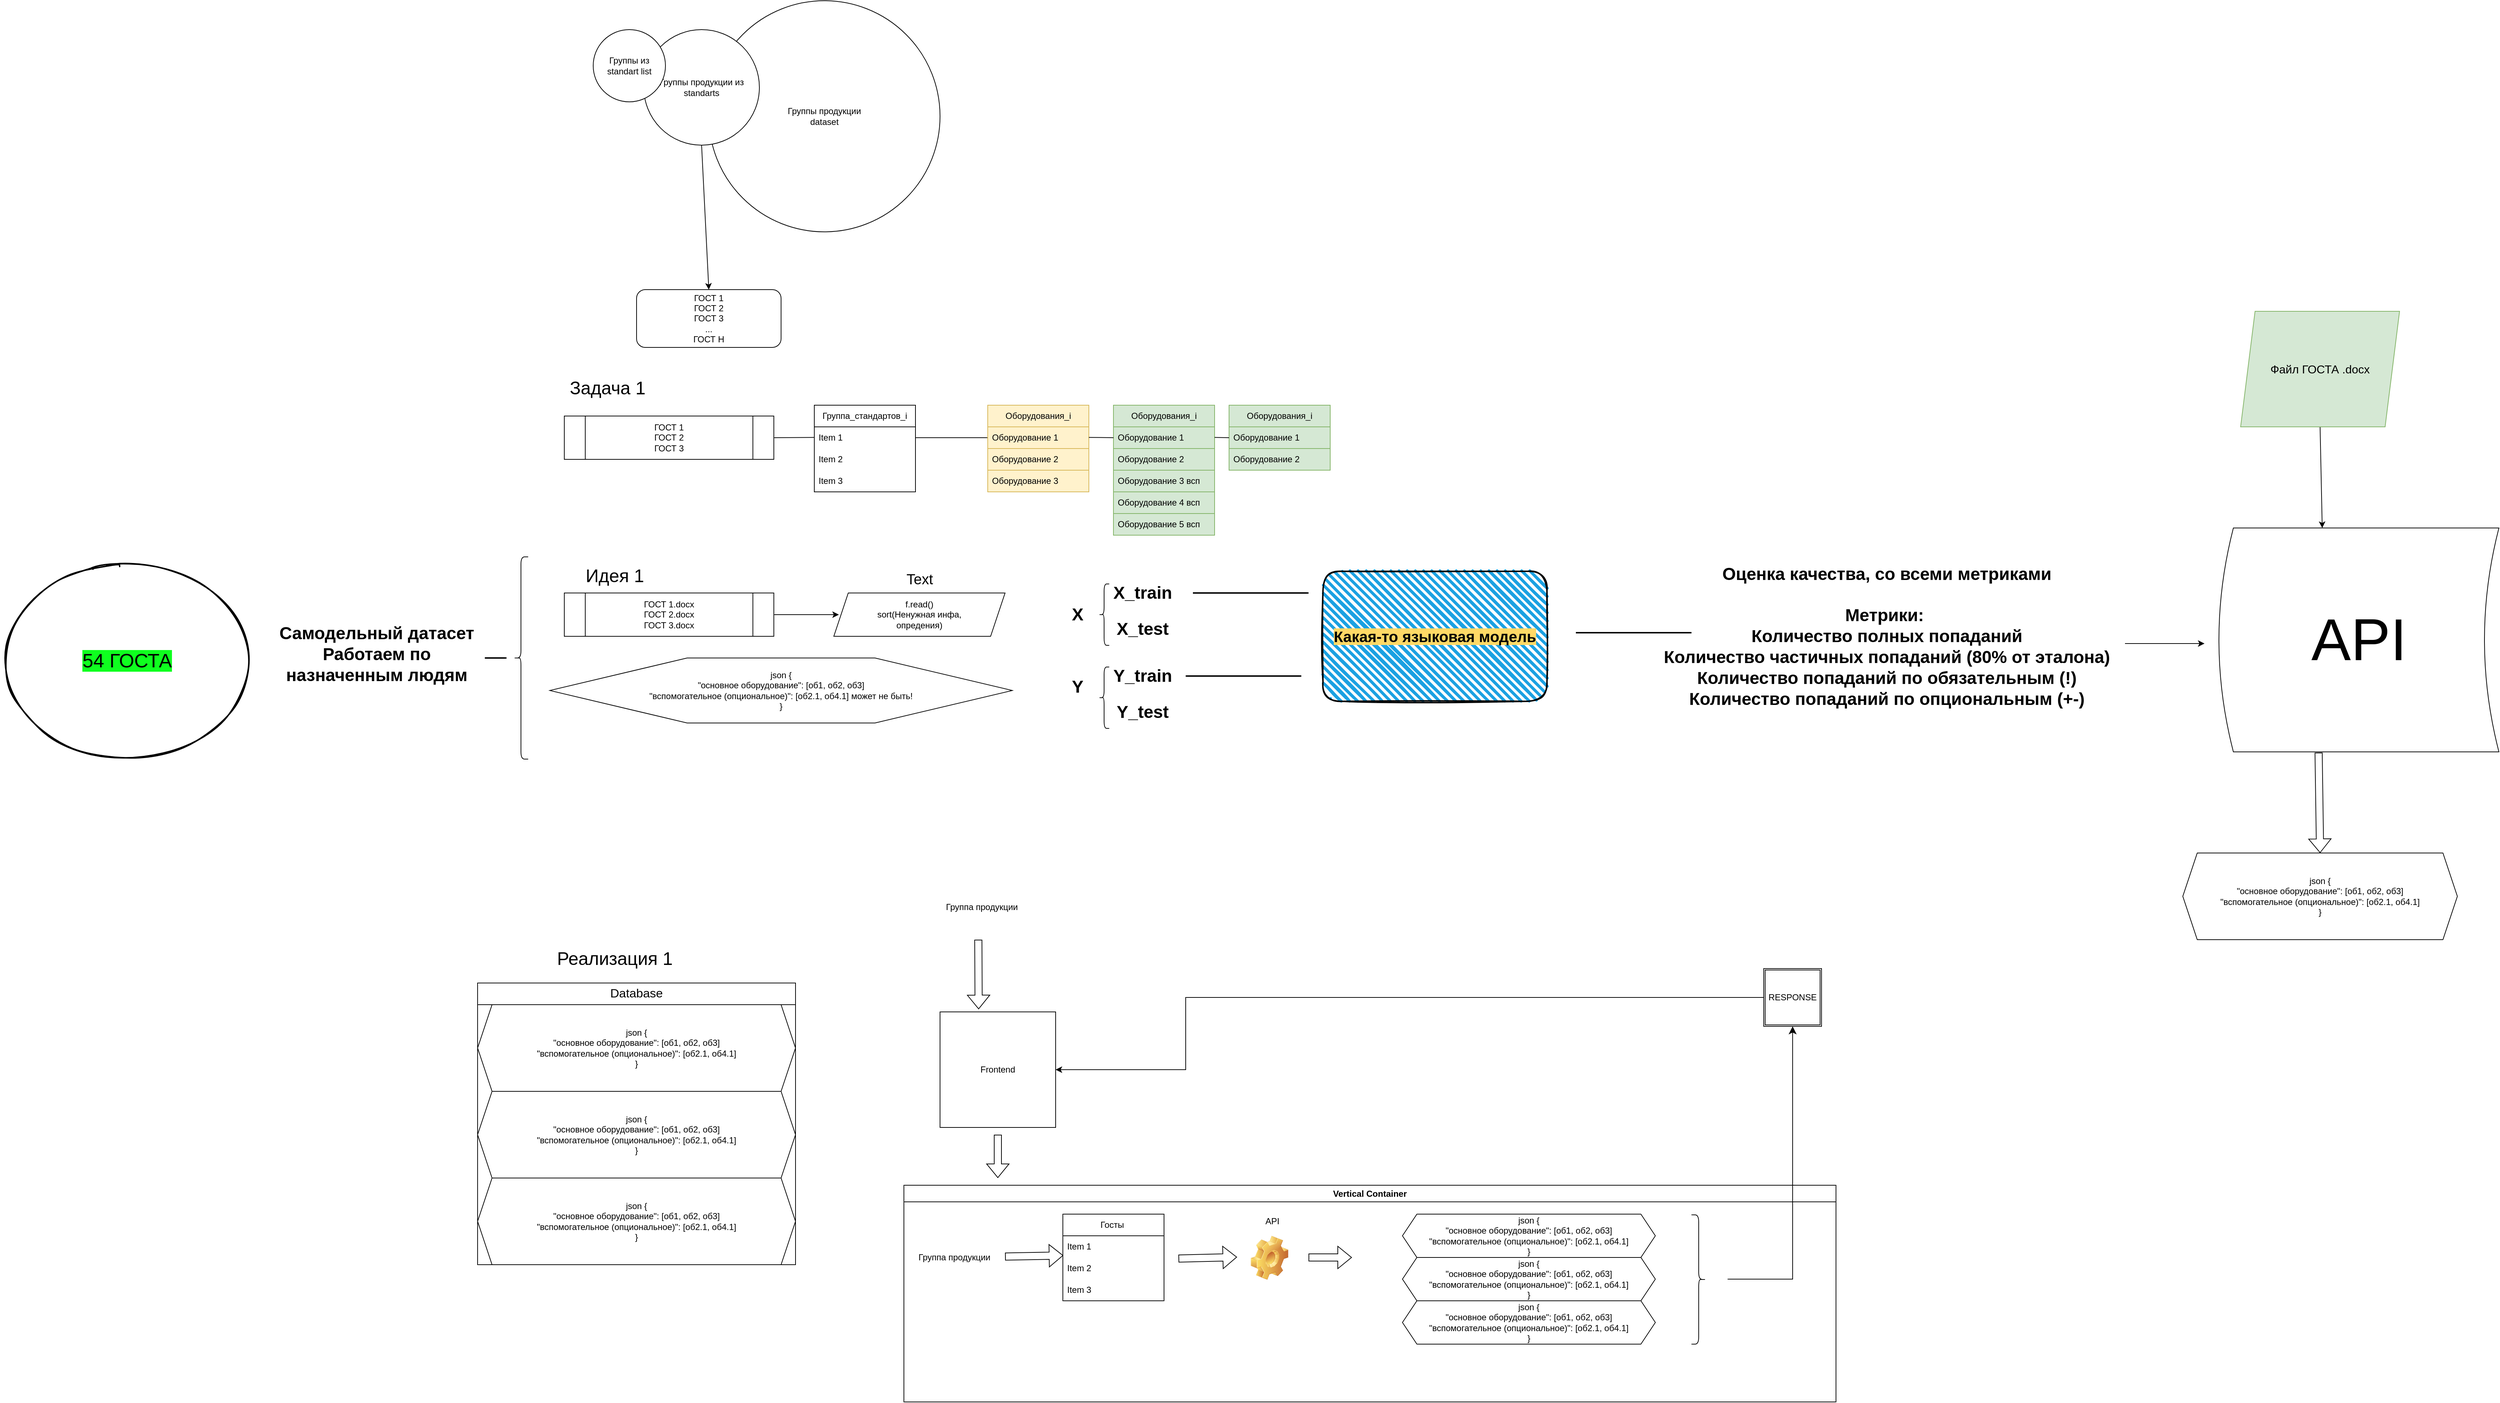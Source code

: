 <mxfile version="22.0.8" type="device">
  <diagram name="Страница — 1" id="oDHxrBHhs_IFjUu4i5DI">
    <mxGraphModel dx="2982" dy="1292" grid="1" gridSize="10" guides="1" tooltips="1" connect="1" arrows="1" fold="1" page="1" pageScale="1" pageWidth="827" pageHeight="1169" math="0" shadow="0">
      <root>
        <mxCell id="0" />
        <mxCell id="1" parent="0" />
        <mxCell id="jiB-2M3dtNrxs1v14rMr-1" value="Группы продукции&lt;br&gt;dataset" style="ellipse;whiteSpace=wrap;html=1;aspect=fixed;" vertex="1" parent="1">
          <mxGeometry x="240" y="120" width="320" height="320" as="geometry" />
        </mxCell>
        <mxCell id="jiB-2M3dtNrxs1v14rMr-2" value="Группы продукции из standarts" style="ellipse;whiteSpace=wrap;html=1;" vertex="1" parent="1">
          <mxGeometry x="150" y="160" width="160" height="160" as="geometry" />
        </mxCell>
        <mxCell id="jiB-2M3dtNrxs1v14rMr-3" value="Группы из&lt;br&gt;standart list" style="ellipse;whiteSpace=wrap;html=1;" vertex="1" parent="1">
          <mxGeometry x="80" y="160" width="100" height="100" as="geometry" />
        </mxCell>
        <mxCell id="jiB-2M3dtNrxs1v14rMr-4" value="" style="endArrow=classic;html=1;rounded=0;exitX=0.5;exitY=1;exitDx=0;exitDy=0;" edge="1" parent="1" source="jiB-2M3dtNrxs1v14rMr-2">
          <mxGeometry width="50" height="50" relative="1" as="geometry">
            <mxPoint x="230" y="370" as="sourcePoint" />
            <mxPoint x="240" y="520" as="targetPoint" />
          </mxGeometry>
        </mxCell>
        <mxCell id="jiB-2M3dtNrxs1v14rMr-5" value="ГОСТ 1&lt;br&gt;ГОСТ 2&lt;br&gt;ГОСТ 3&lt;br&gt;...&lt;br&gt;ГОСТ Н" style="rounded=1;whiteSpace=wrap;html=1;" vertex="1" parent="1">
          <mxGeometry x="140" y="520" width="200" height="80" as="geometry" />
        </mxCell>
        <mxCell id="jiB-2M3dtNrxs1v14rMr-6" value="&lt;font style=&quot;font-size: 25px;&quot;&gt;Задача 1&lt;/font&gt;" style="text;html=1;strokeColor=none;fillColor=none;align=center;verticalAlign=middle;whiteSpace=wrap;rounded=0;" vertex="1" parent="1">
          <mxGeometry x="40" y="640" width="120" height="30" as="geometry" />
        </mxCell>
        <mxCell id="jiB-2M3dtNrxs1v14rMr-9" value="" style="endArrow=none;html=1;rounded=0;exitX=1;exitY=0.5;exitDx=0;exitDy=0;entryX=0;entryY=0.5;entryDx=0;entryDy=0;" edge="1" parent="1" source="jiB-2M3dtNrxs1v14rMr-11" target="jiB-2M3dtNrxs1v14rMr-15">
          <mxGeometry width="50" height="50" relative="1" as="geometry">
            <mxPoint x="556" y="770" as="sourcePoint" />
            <mxPoint x="616" y="725" as="targetPoint" />
          </mxGeometry>
        </mxCell>
        <mxCell id="jiB-2M3dtNrxs1v14rMr-10" value="Группа_стандартов_i" style="swimlane;fontStyle=0;childLayout=stackLayout;horizontal=1;startSize=30;horizontalStack=0;resizeParent=1;resizeParentMax=0;resizeLast=0;collapsible=1;marginBottom=0;whiteSpace=wrap;html=1;" vertex="1" parent="1">
          <mxGeometry x="386" y="680" width="140" height="120" as="geometry">
            <mxRectangle x="80" y="720" width="60" height="30" as="alternateBounds" />
          </mxGeometry>
        </mxCell>
        <mxCell id="jiB-2M3dtNrxs1v14rMr-11" value="Item 1" style="text;strokeColor=none;fillColor=none;align=left;verticalAlign=middle;spacingLeft=4;spacingRight=4;overflow=hidden;points=[[0,0.5],[1,0.5]];portConstraint=eastwest;rotatable=0;whiteSpace=wrap;html=1;" vertex="1" parent="jiB-2M3dtNrxs1v14rMr-10">
          <mxGeometry y="30" width="140" height="30" as="geometry" />
        </mxCell>
        <mxCell id="jiB-2M3dtNrxs1v14rMr-12" value="Item 2" style="text;strokeColor=none;fillColor=none;align=left;verticalAlign=middle;spacingLeft=4;spacingRight=4;overflow=hidden;points=[[0,0.5],[1,0.5]];portConstraint=eastwest;rotatable=0;whiteSpace=wrap;html=1;" vertex="1" parent="jiB-2M3dtNrxs1v14rMr-10">
          <mxGeometry y="60" width="140" height="30" as="geometry" />
        </mxCell>
        <mxCell id="jiB-2M3dtNrxs1v14rMr-13" value="Item 3" style="text;strokeColor=none;fillColor=none;align=left;verticalAlign=middle;spacingLeft=4;spacingRight=4;overflow=hidden;points=[[0,0.5],[1,0.5]];portConstraint=eastwest;rotatable=0;whiteSpace=wrap;html=1;" vertex="1" parent="jiB-2M3dtNrxs1v14rMr-10">
          <mxGeometry y="90" width="140" height="30" as="geometry" />
        </mxCell>
        <mxCell id="jiB-2M3dtNrxs1v14rMr-14" value="Оборудования_i" style="swimlane;fontStyle=0;childLayout=stackLayout;horizontal=1;startSize=30;horizontalStack=0;resizeParent=1;resizeParentMax=0;resizeLast=0;collapsible=1;marginBottom=0;whiteSpace=wrap;html=1;fillColor=#fff2cc;strokeColor=#d6b656;" vertex="1" parent="1">
          <mxGeometry x="626" y="680" width="140" height="120" as="geometry" />
        </mxCell>
        <mxCell id="jiB-2M3dtNrxs1v14rMr-15" value="Оборудование 1&lt;span style=&quot;white-space: pre;&quot;&gt;&#x9;&lt;/span&gt;" style="text;strokeColor=#d6b656;fillColor=#fff2cc;align=left;verticalAlign=middle;spacingLeft=4;spacingRight=4;overflow=hidden;points=[[0,0.5],[1,0.5]];portConstraint=eastwest;rotatable=0;whiteSpace=wrap;html=1;" vertex="1" parent="jiB-2M3dtNrxs1v14rMr-14">
          <mxGeometry y="30" width="140" height="30" as="geometry" />
        </mxCell>
        <mxCell id="jiB-2M3dtNrxs1v14rMr-16" value="Оборудование 2" style="text;strokeColor=#d6b656;fillColor=#fff2cc;align=left;verticalAlign=middle;spacingLeft=4;spacingRight=4;overflow=hidden;points=[[0,0.5],[1,0.5]];portConstraint=eastwest;rotatable=0;whiteSpace=wrap;html=1;" vertex="1" parent="jiB-2M3dtNrxs1v14rMr-14">
          <mxGeometry y="60" width="140" height="30" as="geometry" />
        </mxCell>
        <mxCell id="jiB-2M3dtNrxs1v14rMr-17" value="Оборудование 3" style="text;strokeColor=#d6b656;fillColor=#fff2cc;align=left;verticalAlign=middle;spacingLeft=4;spacingRight=4;overflow=hidden;points=[[0,0.5],[1,0.5]];portConstraint=eastwest;rotatable=0;whiteSpace=wrap;html=1;" vertex="1" parent="jiB-2M3dtNrxs1v14rMr-14">
          <mxGeometry y="90" width="140" height="30" as="geometry" />
        </mxCell>
        <mxCell id="jiB-2M3dtNrxs1v14rMr-18" value="ГОСТ 1 &lt;br&gt;ГОСТ 2 &lt;br&gt;ГОСТ 3" style="shape=process;whiteSpace=wrap;html=1;backgroundOutline=1;" vertex="1" parent="1">
          <mxGeometry x="40" y="695" width="290" height="60" as="geometry" />
        </mxCell>
        <mxCell id="jiB-2M3dtNrxs1v14rMr-19" value="" style="endArrow=none;html=1;rounded=0;entryX=0;entryY=0.5;entryDx=0;entryDy=0;" edge="1" parent="1">
          <mxGeometry width="50" height="50" relative="1" as="geometry">
            <mxPoint x="330" y="725" as="sourcePoint" />
            <mxPoint x="386" y="724.58" as="targetPoint" />
          </mxGeometry>
        </mxCell>
        <mxCell id="jiB-2M3dtNrxs1v14rMr-20" value="Оборудования_i" style="swimlane;fontStyle=0;childLayout=stackLayout;horizontal=1;startSize=30;horizontalStack=0;resizeParent=1;resizeParentMax=0;resizeLast=0;collapsible=1;marginBottom=0;whiteSpace=wrap;html=1;fillColor=#d5e8d4;strokeColor=#82b366;" vertex="1" parent="1">
          <mxGeometry x="800" y="680" width="140" height="180" as="geometry" />
        </mxCell>
        <mxCell id="jiB-2M3dtNrxs1v14rMr-21" value="Оборудование 1&lt;span style=&quot;white-space: pre;&quot;&gt;&#x9;&lt;/span&gt;" style="text;strokeColor=#82b366;fillColor=#d5e8d4;align=left;verticalAlign=middle;spacingLeft=4;spacingRight=4;overflow=hidden;points=[[0,0.5],[1,0.5]];portConstraint=eastwest;rotatable=0;whiteSpace=wrap;html=1;" vertex="1" parent="jiB-2M3dtNrxs1v14rMr-20">
          <mxGeometry y="30" width="140" height="30" as="geometry" />
        </mxCell>
        <mxCell id="jiB-2M3dtNrxs1v14rMr-22" value="Оборудование 2" style="text;strokeColor=#82b366;fillColor=#d5e8d4;align=left;verticalAlign=middle;spacingLeft=4;spacingRight=4;overflow=hidden;points=[[0,0.5],[1,0.5]];portConstraint=eastwest;rotatable=0;whiteSpace=wrap;html=1;" vertex="1" parent="jiB-2M3dtNrxs1v14rMr-20">
          <mxGeometry y="60" width="140" height="30" as="geometry" />
        </mxCell>
        <mxCell id="jiB-2M3dtNrxs1v14rMr-23" value="Оборудование 3 всп" style="text;strokeColor=#82b366;fillColor=#d5e8d4;align=left;verticalAlign=middle;spacingLeft=4;spacingRight=4;overflow=hidden;points=[[0,0.5],[1,0.5]];portConstraint=eastwest;rotatable=0;whiteSpace=wrap;html=1;" vertex="1" parent="jiB-2M3dtNrxs1v14rMr-20">
          <mxGeometry y="90" width="140" height="30" as="geometry" />
        </mxCell>
        <mxCell id="jiB-2M3dtNrxs1v14rMr-24" value="Оборудование 4 всп" style="text;strokeColor=#82b366;fillColor=#d5e8d4;align=left;verticalAlign=middle;spacingLeft=4;spacingRight=4;overflow=hidden;points=[[0,0.5],[1,0.5]];portConstraint=eastwest;rotatable=0;whiteSpace=wrap;html=1;" vertex="1" parent="jiB-2M3dtNrxs1v14rMr-20">
          <mxGeometry y="120" width="140" height="30" as="geometry" />
        </mxCell>
        <mxCell id="jiB-2M3dtNrxs1v14rMr-25" value="Оборудование 5 всп" style="text;strokeColor=#82b366;fillColor=#d5e8d4;align=left;verticalAlign=middle;spacingLeft=4;spacingRight=4;overflow=hidden;points=[[0,0.5],[1,0.5]];portConstraint=eastwest;rotatable=0;whiteSpace=wrap;html=1;" vertex="1" parent="jiB-2M3dtNrxs1v14rMr-20">
          <mxGeometry y="150" width="140" height="30" as="geometry" />
        </mxCell>
        <mxCell id="jiB-2M3dtNrxs1v14rMr-26" value="Оборудования_i" style="swimlane;fontStyle=0;childLayout=stackLayout;horizontal=1;startSize=30;horizontalStack=0;resizeParent=1;resizeParentMax=0;resizeLast=0;collapsible=1;marginBottom=0;whiteSpace=wrap;html=1;fillColor=#d5e8d4;strokeColor=#82b366;" vertex="1" parent="1">
          <mxGeometry x="960" y="680" width="140" height="90" as="geometry" />
        </mxCell>
        <mxCell id="jiB-2M3dtNrxs1v14rMr-27" value="Оборудование 1&lt;span style=&quot;white-space: pre;&quot;&gt;&#x9;&lt;/span&gt;" style="text;strokeColor=#82b366;fillColor=#d5e8d4;align=left;verticalAlign=middle;spacingLeft=4;spacingRight=4;overflow=hidden;points=[[0,0.5],[1,0.5]];portConstraint=eastwest;rotatable=0;whiteSpace=wrap;html=1;" vertex="1" parent="jiB-2M3dtNrxs1v14rMr-26">
          <mxGeometry y="30" width="140" height="30" as="geometry" />
        </mxCell>
        <mxCell id="jiB-2M3dtNrxs1v14rMr-31" value="Оборудование 2" style="text;strokeColor=#82b366;fillColor=#d5e8d4;align=left;verticalAlign=middle;spacingLeft=4;spacingRight=4;overflow=hidden;points=[[0,0.5],[1,0.5]];portConstraint=eastwest;rotatable=0;whiteSpace=wrap;html=1;" vertex="1" parent="jiB-2M3dtNrxs1v14rMr-26">
          <mxGeometry y="60" width="140" height="30" as="geometry" />
        </mxCell>
        <mxCell id="jiB-2M3dtNrxs1v14rMr-32" value="" style="endArrow=none;html=1;rounded=0;exitX=1;exitY=0.5;exitDx=0;exitDy=0;entryX=0;entryY=0.5;entryDx=0;entryDy=0;" edge="1" parent="1" target="jiB-2M3dtNrxs1v14rMr-21">
          <mxGeometry width="50" height="50" relative="1" as="geometry">
            <mxPoint x="766" y="724.58" as="sourcePoint" />
            <mxPoint x="866" y="724.58" as="targetPoint" />
          </mxGeometry>
        </mxCell>
        <mxCell id="jiB-2M3dtNrxs1v14rMr-33" value="" style="endArrow=none;html=1;rounded=0;exitX=1;exitY=0.5;exitDx=0;exitDy=0;" edge="1" parent="1">
          <mxGeometry width="50" height="50" relative="1" as="geometry">
            <mxPoint x="940" y="724.58" as="sourcePoint" />
            <mxPoint x="960" y="725" as="targetPoint" />
          </mxGeometry>
        </mxCell>
        <mxCell id="jiB-2M3dtNrxs1v14rMr-34" value="&lt;font style=&quot;font-size: 25px;&quot;&gt;Идея 1&lt;/font&gt;" style="text;html=1;strokeColor=none;fillColor=none;align=center;verticalAlign=middle;whiteSpace=wrap;rounded=0;" vertex="1" parent="1">
          <mxGeometry x="50" y="900" width="120" height="30" as="geometry" />
        </mxCell>
        <mxCell id="jiB-2M3dtNrxs1v14rMr-35" value="ГОСТ 1.docx &lt;br&gt;ГОСТ 2.docx&lt;br&gt;ГОСТ 3.docx" style="shape=process;whiteSpace=wrap;html=1;backgroundOutline=1;" vertex="1" parent="1">
          <mxGeometry x="40" y="940" width="290" height="60" as="geometry" />
        </mxCell>
        <mxCell id="jiB-2M3dtNrxs1v14rMr-36" value="" style="endArrow=classic;html=1;rounded=0;exitX=1;exitY=0.5;exitDx=0;exitDy=0;" edge="1" parent="1" source="jiB-2M3dtNrxs1v14rMr-35">
          <mxGeometry width="50" height="50" relative="1" as="geometry">
            <mxPoint x="380" y="990" as="sourcePoint" />
            <mxPoint x="420" y="970" as="targetPoint" />
          </mxGeometry>
        </mxCell>
        <mxCell id="jiB-2M3dtNrxs1v14rMr-37" value="f.read()&lt;br&gt;sort(Ненужная инфа, &lt;br&gt;опредения)" style="shape=parallelogram;perimeter=parallelogramPerimeter;whiteSpace=wrap;html=1;fixedSize=1;" vertex="1" parent="1">
          <mxGeometry x="413" y="940" width="237" height="60" as="geometry" />
        </mxCell>
        <mxCell id="jiB-2M3dtNrxs1v14rMr-38" value="&lt;font style=&quot;font-size: 20px;&quot;&gt;Text&lt;/font&gt;" style="text;html=1;strokeColor=none;fillColor=none;align=center;verticalAlign=middle;whiteSpace=wrap;rounded=0;" vertex="1" parent="1">
          <mxGeometry x="501.5" y="905" width="60" height="30" as="geometry" />
        </mxCell>
        <mxCell id="jiB-2M3dtNrxs1v14rMr-39" value="json {&lt;br&gt;&quot;основное оборудование&quot;: [об1, об2, об3]&lt;br&gt;&quot;вспомогательное (опциональное)&quot;: [об2.1, об4.1] может не быть!&lt;br&gt;}" style="shape=hexagon;perimeter=hexagonPerimeter2;whiteSpace=wrap;html=1;fixedSize=1;size=190;" vertex="1" parent="1">
          <mxGeometry x="20" y="1030" width="640" height="90" as="geometry" />
        </mxCell>
        <mxCell id="jiB-2M3dtNrxs1v14rMr-40" value="" style="shape=curlyBracket;whiteSpace=wrap;html=1;rounded=1;labelPosition=left;verticalLabelPosition=middle;align=right;verticalAlign=middle;" vertex="1" parent="1">
          <mxGeometry x="-30" y="890" width="20" height="280" as="geometry" />
        </mxCell>
        <mxCell id="jiB-2M3dtNrxs1v14rMr-41" value="" style="line;strokeWidth=2;html=1;" vertex="1" parent="1">
          <mxGeometry x="-70" y="1025" width="30" height="10" as="geometry" />
        </mxCell>
        <mxCell id="jiB-2M3dtNrxs1v14rMr-42" value="Самодельный датасет&lt;br&gt;Работаем по &lt;br&gt;назначенным людям" style="text;strokeColor=none;fillColor=none;html=1;fontSize=24;fontStyle=1;verticalAlign=middle;align=center;" vertex="1" parent="1">
          <mxGeometry x="-270" y="900" width="100" height="250" as="geometry" />
        </mxCell>
        <mxCell id="jiB-2M3dtNrxs1v14rMr-43" value="X" style="text;strokeColor=none;fillColor=none;html=1;fontSize=24;fontStyle=1;verticalAlign=middle;align=center;" vertex="1" parent="1">
          <mxGeometry x="700" y="950" width="100" height="40" as="geometry" />
        </mxCell>
        <mxCell id="jiB-2M3dtNrxs1v14rMr-44" value="Y" style="text;strokeColor=none;fillColor=none;html=1;fontSize=24;fontStyle=1;verticalAlign=middle;align=center;" vertex="1" parent="1">
          <mxGeometry x="700" y="1050" width="100" height="40" as="geometry" />
        </mxCell>
        <mxCell id="jiB-2M3dtNrxs1v14rMr-45" value="" style="shape=curlyBracket;whiteSpace=wrap;html=1;rounded=1;labelPosition=left;verticalLabelPosition=middle;align=right;verticalAlign=middle;" vertex="1" parent="1">
          <mxGeometry x="780" y="927.5" width="14.17" height="85" as="geometry" />
        </mxCell>
        <mxCell id="jiB-2M3dtNrxs1v14rMr-46" value="X_train" style="text;strokeColor=none;fillColor=none;html=1;fontSize=24;fontStyle=1;verticalAlign=middle;align=center;" vertex="1" parent="1">
          <mxGeometry x="790" y="920" width="100" height="40" as="geometry" />
        </mxCell>
        <mxCell id="jiB-2M3dtNrxs1v14rMr-47" value="X_test" style="text;strokeColor=none;fillColor=none;html=1;fontSize=24;fontStyle=1;verticalAlign=middle;align=center;" vertex="1" parent="1">
          <mxGeometry x="790" y="970" width="100" height="40" as="geometry" />
        </mxCell>
        <mxCell id="jiB-2M3dtNrxs1v14rMr-48" value="" style="shape=curlyBracket;whiteSpace=wrap;html=1;rounded=1;labelPosition=left;verticalLabelPosition=middle;align=right;verticalAlign=middle;" vertex="1" parent="1">
          <mxGeometry x="780" y="1042.5" width="14.17" height="85" as="geometry" />
        </mxCell>
        <mxCell id="jiB-2M3dtNrxs1v14rMr-49" value="Y_train" style="text;strokeColor=none;fillColor=none;html=1;fontSize=24;fontStyle=1;verticalAlign=middle;align=center;" vertex="1" parent="1">
          <mxGeometry x="790" y="1035" width="100" height="40" as="geometry" />
        </mxCell>
        <mxCell id="jiB-2M3dtNrxs1v14rMr-50" value="Y_test" style="text;strokeColor=none;fillColor=none;html=1;fontSize=24;fontStyle=1;verticalAlign=middle;align=center;" vertex="1" parent="1">
          <mxGeometry x="790" y="1085" width="100" height="40" as="geometry" />
        </mxCell>
        <mxCell id="jiB-2M3dtNrxs1v14rMr-51" value="" style="line;strokeWidth=2;html=1;" vertex="1" parent="1">
          <mxGeometry x="910" y="935" width="160" height="10" as="geometry" />
        </mxCell>
        <mxCell id="jiB-2M3dtNrxs1v14rMr-52" value="" style="line;strokeWidth=2;html=1;" vertex="1" parent="1">
          <mxGeometry x="900" y="1050" width="160" height="10" as="geometry" />
        </mxCell>
        <mxCell id="jiB-2M3dtNrxs1v14rMr-53" value="&lt;font style=&quot;font-size: 21px;&quot;&gt;&lt;b style=&quot;background-color: rgb(255, 217, 102);&quot;&gt;Какая-то языковая модель&lt;/b&gt;&lt;/font&gt;" style="rounded=1;whiteSpace=wrap;html=1;strokeWidth=2;fillWeight=4;hachureGap=8;hachureAngle=45;fillColor=#1ba1e2;sketch=1;" vertex="1" parent="1">
          <mxGeometry x="1090" y="910" width="310" height="180" as="geometry" />
        </mxCell>
        <mxCell id="jiB-2M3dtNrxs1v14rMr-54" value="" style="line;strokeWidth=2;html=1;" vertex="1" parent="1">
          <mxGeometry x="1440" y="990" width="160" height="10" as="geometry" />
        </mxCell>
        <mxCell id="jiB-2M3dtNrxs1v14rMr-55" value="Оценка качества, со всеми метриками&lt;br&gt;&lt;br&gt;Метрики:&amp;nbsp;&lt;br&gt;Количество полных попаданий&lt;br&gt;Количество частичных попаданий (80% от эталона)&lt;br&gt;Количество попаданий по обязательным (!)&lt;br&gt;Количество попаданий по опциональным (+-)" style="text;strokeColor=none;fillColor=none;html=1;fontSize=24;fontStyle=1;verticalAlign=middle;align=center;" vertex="1" parent="1">
          <mxGeometry x="1820" y="980" width="100" height="40" as="geometry" />
        </mxCell>
        <mxCell id="jiB-2M3dtNrxs1v14rMr-56" value="" style="endArrow=classic;html=1;rounded=0;" edge="1" parent="1">
          <mxGeometry width="50" height="50" relative="1" as="geometry">
            <mxPoint x="2200" y="1010" as="sourcePoint" />
            <mxPoint x="2310" y="1010" as="targetPoint" />
          </mxGeometry>
        </mxCell>
        <mxCell id="jiB-2M3dtNrxs1v14rMr-57" value="&lt;font style=&quot;font-size: 82px;&quot;&gt;API&lt;/font&gt;" style="shape=dataStorage;whiteSpace=wrap;html=1;fixedSize=1;" vertex="1" parent="1">
          <mxGeometry x="2330" y="850" width="387.5" height="310" as="geometry" />
        </mxCell>
        <mxCell id="jiB-2M3dtNrxs1v14rMr-58" value="" style="endArrow=classic;html=1;rounded=0;entryX=0.369;entryY=0;entryDx=0;entryDy=0;entryPerimeter=0;" edge="1" parent="1" target="jiB-2M3dtNrxs1v14rMr-57">
          <mxGeometry width="50" height="50" relative="1" as="geometry">
            <mxPoint x="2470" y="710" as="sourcePoint" />
            <mxPoint x="2470" y="840" as="targetPoint" />
          </mxGeometry>
        </mxCell>
        <mxCell id="jiB-2M3dtNrxs1v14rMr-59" value="&lt;font style=&quot;font-size: 16px;&quot;&gt;Файл ГОСТА .docx&lt;/font&gt;" style="shape=parallelogram;perimeter=parallelogramPerimeter;whiteSpace=wrap;html=1;fixedSize=1;fillColor=#d5e8d4;strokeColor=#82b366;" vertex="1" parent="1">
          <mxGeometry x="2360" y="550" width="220" height="160" as="geometry" />
        </mxCell>
        <mxCell id="jiB-2M3dtNrxs1v14rMr-60" value="" style="shape=flexArrow;endArrow=classic;html=1;rounded=0;exitX=0.356;exitY=1.003;exitDx=0;exitDy=0;exitPerimeter=0;" edge="1" parent="1" source="jiB-2M3dtNrxs1v14rMr-57">
          <mxGeometry width="50" height="50" relative="1" as="geometry">
            <mxPoint x="2470" y="1170" as="sourcePoint" />
            <mxPoint x="2470" y="1300" as="targetPoint" />
          </mxGeometry>
        </mxCell>
        <mxCell id="jiB-2M3dtNrxs1v14rMr-61" value="json {&lt;br&gt;&quot;основное оборудование&quot;: [об1, об2, об3]&lt;br&gt;&quot;вспомогательное (опциональное)&quot;: [об2.1, об4.1]&lt;br&gt;}" style="shape=hexagon;perimeter=hexagonPerimeter2;whiteSpace=wrap;html=1;fixedSize=1;" vertex="1" parent="1">
          <mxGeometry x="2280" y="1300" width="380" height="120" as="geometry" />
        </mxCell>
        <mxCell id="jiB-2M3dtNrxs1v14rMr-63" value="&lt;font style=&quot;font-size: 17px;&quot;&gt;Database&lt;/font&gt;" style="swimlane;fontStyle=0;childLayout=stackLayout;horizontal=1;startSize=30;horizontalStack=0;resizeParent=1;resizeParentMax=0;resizeLast=0;collapsible=1;marginBottom=0;whiteSpace=wrap;html=1;" vertex="1" parent="1">
          <mxGeometry x="-80" y="1480" width="440" height="390" as="geometry" />
        </mxCell>
        <mxCell id="jiB-2M3dtNrxs1v14rMr-67" value="json {&lt;br&gt;&quot;основное оборудование&quot;: [об1, об2, об3]&lt;br&gt;&quot;вспомогательное (опциональное)&quot;: [об2.1, об4.1]&lt;br&gt;}" style="shape=hexagon;perimeter=hexagonPerimeter2;whiteSpace=wrap;html=1;fixedSize=1;" vertex="1" parent="jiB-2M3dtNrxs1v14rMr-63">
          <mxGeometry y="30" width="440" height="120" as="geometry" />
        </mxCell>
        <mxCell id="jiB-2M3dtNrxs1v14rMr-68" value="json {&lt;br&gt;&quot;основное оборудование&quot;: [об1, об2, об3]&lt;br&gt;&quot;вспомогательное (опциональное)&quot;: [об2.1, об4.1]&lt;br&gt;}" style="shape=hexagon;perimeter=hexagonPerimeter2;whiteSpace=wrap;html=1;fixedSize=1;" vertex="1" parent="jiB-2M3dtNrxs1v14rMr-63">
          <mxGeometry y="150" width="440" height="120" as="geometry" />
        </mxCell>
        <mxCell id="jiB-2M3dtNrxs1v14rMr-69" value="json {&lt;br&gt;&quot;основное оборудование&quot;: [об1, об2, об3]&lt;br&gt;&quot;вспомогательное (опциональное)&quot;: [об2.1, об4.1]&lt;br&gt;}" style="shape=hexagon;perimeter=hexagonPerimeter2;whiteSpace=wrap;html=1;fixedSize=1;" vertex="1" parent="jiB-2M3dtNrxs1v14rMr-63">
          <mxGeometry y="270" width="440" height="120" as="geometry" />
        </mxCell>
        <mxCell id="jiB-2M3dtNrxs1v14rMr-70" value="&lt;span style=&quot;font-size: 25px;&quot;&gt;Реализация 1&lt;/span&gt;" style="text;html=1;strokeColor=none;fillColor=none;align=center;verticalAlign=middle;whiteSpace=wrap;rounded=0;" vertex="1" parent="1">
          <mxGeometry x="-10" y="1430" width="240" height="30" as="geometry" />
        </mxCell>
        <mxCell id="jiB-2M3dtNrxs1v14rMr-72" value="Frontend" style="whiteSpace=wrap;html=1;aspect=fixed;" vertex="1" parent="1">
          <mxGeometry x="560" y="1520" width="160" height="160" as="geometry" />
        </mxCell>
        <mxCell id="jiB-2M3dtNrxs1v14rMr-73" value="" style="shape=flexArrow;endArrow=classic;html=1;rounded=0;entryX=0.334;entryY=-0.023;entryDx=0;entryDy=0;entryPerimeter=0;" edge="1" parent="1" target="jiB-2M3dtNrxs1v14rMr-72">
          <mxGeometry width="50" height="50" relative="1" as="geometry">
            <mxPoint x="613" y="1420" as="sourcePoint" />
            <mxPoint x="660" y="1370" as="targetPoint" />
          </mxGeometry>
        </mxCell>
        <mxCell id="jiB-2M3dtNrxs1v14rMr-74" value="Группа продукции" style="text;html=1;strokeColor=none;fillColor=none;align=center;verticalAlign=middle;whiteSpace=wrap;rounded=0;" vertex="1" parent="1">
          <mxGeometry x="526" y="1340" width="184" height="70" as="geometry" />
        </mxCell>
        <mxCell id="jiB-2M3dtNrxs1v14rMr-75" value="Vertical Container" style="swimlane;whiteSpace=wrap;html=1;" vertex="1" parent="1">
          <mxGeometry x="510" y="1760" width="1290" height="300" as="geometry" />
        </mxCell>
        <mxCell id="jiB-2M3dtNrxs1v14rMr-77" value="Группа продукции" style="text;html=1;strokeColor=none;fillColor=none;align=center;verticalAlign=middle;whiteSpace=wrap;rounded=0;" vertex="1" parent="jiB-2M3dtNrxs1v14rMr-75">
          <mxGeometry y="90" width="140" height="20" as="geometry" />
        </mxCell>
        <mxCell id="jiB-2M3dtNrxs1v14rMr-78" value="Госты&amp;nbsp;" style="swimlane;fontStyle=0;childLayout=stackLayout;horizontal=1;startSize=30;horizontalStack=0;resizeParent=1;resizeParentMax=0;resizeLast=0;collapsible=1;marginBottom=0;whiteSpace=wrap;html=1;" vertex="1" parent="jiB-2M3dtNrxs1v14rMr-75">
          <mxGeometry x="220" y="40" width="140" height="120" as="geometry" />
        </mxCell>
        <mxCell id="jiB-2M3dtNrxs1v14rMr-79" value="Item 1" style="text;strokeColor=none;fillColor=none;align=left;verticalAlign=middle;spacingLeft=4;spacingRight=4;overflow=hidden;points=[[0,0.5],[1,0.5]];portConstraint=eastwest;rotatable=0;whiteSpace=wrap;html=1;" vertex="1" parent="jiB-2M3dtNrxs1v14rMr-78">
          <mxGeometry y="30" width="140" height="30" as="geometry" />
        </mxCell>
        <mxCell id="jiB-2M3dtNrxs1v14rMr-80" value="Item 2" style="text;strokeColor=none;fillColor=none;align=left;verticalAlign=middle;spacingLeft=4;spacingRight=4;overflow=hidden;points=[[0,0.5],[1,0.5]];portConstraint=eastwest;rotatable=0;whiteSpace=wrap;html=1;" vertex="1" parent="jiB-2M3dtNrxs1v14rMr-78">
          <mxGeometry y="60" width="140" height="30" as="geometry" />
        </mxCell>
        <mxCell id="jiB-2M3dtNrxs1v14rMr-81" value="Item 3" style="text;strokeColor=none;fillColor=none;align=left;verticalAlign=middle;spacingLeft=4;spacingRight=4;overflow=hidden;points=[[0,0.5],[1,0.5]];portConstraint=eastwest;rotatable=0;whiteSpace=wrap;html=1;" vertex="1" parent="jiB-2M3dtNrxs1v14rMr-78">
          <mxGeometry y="90" width="140" height="30" as="geometry" />
        </mxCell>
        <mxCell id="jiB-2M3dtNrxs1v14rMr-82" value="" style="shape=flexArrow;endArrow=classic;html=1;rounded=0;entryX=0.004;entryY=-0.092;entryDx=0;entryDy=0;entryPerimeter=0;" edge="1" parent="jiB-2M3dtNrxs1v14rMr-75" source="jiB-2M3dtNrxs1v14rMr-77" target="jiB-2M3dtNrxs1v14rMr-80">
          <mxGeometry width="50" height="50" relative="1" as="geometry">
            <mxPoint x="140" y="110" as="sourcePoint" />
            <mxPoint x="190" y="60" as="targetPoint" />
          </mxGeometry>
        </mxCell>
        <mxCell id="jiB-2M3dtNrxs1v14rMr-83" value="" style="shape=image;html=1;verticalLabelPosition=bottom;verticalAlign=top;imageAspect=1;aspect=fixed;image=img/clipart/Gear_128x128.png" vertex="1" parent="jiB-2M3dtNrxs1v14rMr-75">
          <mxGeometry x="480" y="70" width="52" height="61" as="geometry" />
        </mxCell>
        <mxCell id="jiB-2M3dtNrxs1v14rMr-84" value="" style="shape=flexArrow;endArrow=classic;html=1;rounded=0;entryX=0.004;entryY=-0.092;entryDx=0;entryDy=0;entryPerimeter=0;" edge="1" parent="jiB-2M3dtNrxs1v14rMr-75">
          <mxGeometry width="50" height="50" relative="1" as="geometry">
            <mxPoint x="380" y="101.5" as="sourcePoint" />
            <mxPoint x="461" y="99.5" as="targetPoint" />
          </mxGeometry>
        </mxCell>
        <mxCell id="jiB-2M3dtNrxs1v14rMr-85" value="API" style="text;html=1;strokeColor=none;fillColor=none;align=center;verticalAlign=middle;whiteSpace=wrap;rounded=0;" vertex="1" parent="jiB-2M3dtNrxs1v14rMr-75">
          <mxGeometry x="440" y="40" width="140" height="20" as="geometry" />
        </mxCell>
        <mxCell id="jiB-2M3dtNrxs1v14rMr-86" value="" style="shape=flexArrow;endArrow=classic;html=1;rounded=0;" edge="1" parent="jiB-2M3dtNrxs1v14rMr-75">
          <mxGeometry width="50" height="50" relative="1" as="geometry">
            <mxPoint x="560" y="100" as="sourcePoint" />
            <mxPoint x="620" y="100" as="targetPoint" />
          </mxGeometry>
        </mxCell>
        <mxCell id="jiB-2M3dtNrxs1v14rMr-87" value="json {&lt;br&gt;&quot;основное оборудование&quot;: [об1, об2, об3]&lt;br&gt;&quot;вспомогательное (опциональное)&quot;: [об2.1, об4.1]&lt;br&gt;}" style="shape=hexagon;perimeter=hexagonPerimeter2;whiteSpace=wrap;html=1;fixedSize=1;" vertex="1" parent="jiB-2M3dtNrxs1v14rMr-75">
          <mxGeometry x="690" y="40" width="350" height="60" as="geometry" />
        </mxCell>
        <mxCell id="jiB-2M3dtNrxs1v14rMr-88" value="json {&lt;br&gt;&quot;основное оборудование&quot;: [об1, об2, об3]&lt;br&gt;&quot;вспомогательное (опциональное)&quot;: [об2.1, об4.1]&lt;br&gt;}" style="shape=hexagon;perimeter=hexagonPerimeter2;whiteSpace=wrap;html=1;fixedSize=1;" vertex="1" parent="jiB-2M3dtNrxs1v14rMr-75">
          <mxGeometry x="690" y="100" width="350" height="60" as="geometry" />
        </mxCell>
        <mxCell id="jiB-2M3dtNrxs1v14rMr-89" value="json {&lt;br&gt;&quot;основное оборудование&quot;: [об1, об2, об3]&lt;br&gt;&quot;вспомогательное (опциональное)&quot;: [об2.1, об4.1]&lt;br&gt;}" style="shape=hexagon;perimeter=hexagonPerimeter2;whiteSpace=wrap;html=1;fixedSize=1;" vertex="1" parent="jiB-2M3dtNrxs1v14rMr-75">
          <mxGeometry x="690" y="160" width="350" height="60" as="geometry" />
        </mxCell>
        <mxCell id="jiB-2M3dtNrxs1v14rMr-90" value="" style="shape=curlyBracket;whiteSpace=wrap;html=1;rounded=1;flipH=1;labelPosition=right;verticalLabelPosition=middle;align=left;verticalAlign=middle;" vertex="1" parent="jiB-2M3dtNrxs1v14rMr-75">
          <mxGeometry x="1090" y="41" width="20" height="179" as="geometry" />
        </mxCell>
        <mxCell id="jiB-2M3dtNrxs1v14rMr-91" value="" style="edgeStyle=segmentEdgeStyle;endArrow=classic;html=1;curved=0;rounded=0;endSize=8;startSize=8;" edge="1" parent="jiB-2M3dtNrxs1v14rMr-75">
          <mxGeometry width="50" height="50" relative="1" as="geometry">
            <mxPoint x="1140" y="130" as="sourcePoint" />
            <mxPoint x="1230" y="-220" as="targetPoint" />
          </mxGeometry>
        </mxCell>
        <mxCell id="jiB-2M3dtNrxs1v14rMr-76" value="" style="shape=flexArrow;endArrow=classic;html=1;rounded=0;" edge="1" parent="1">
          <mxGeometry width="50" height="50" relative="1" as="geometry">
            <mxPoint x="640" y="1690" as="sourcePoint" />
            <mxPoint x="640" y="1750" as="targetPoint" />
          </mxGeometry>
        </mxCell>
        <mxCell id="jiB-2M3dtNrxs1v14rMr-94" style="edgeStyle=orthogonalEdgeStyle;rounded=0;orthogonalLoop=1;jettySize=auto;html=1;" edge="1" parent="1" source="jiB-2M3dtNrxs1v14rMr-93" target="jiB-2M3dtNrxs1v14rMr-72">
          <mxGeometry relative="1" as="geometry">
            <Array as="points">
              <mxPoint x="900" y="1500" />
              <mxPoint x="900" y="1600" />
            </Array>
          </mxGeometry>
        </mxCell>
        <mxCell id="jiB-2M3dtNrxs1v14rMr-93" value="RESPONSE" style="shape=ext;double=1;whiteSpace=wrap;html=1;aspect=fixed;" vertex="1" parent="1">
          <mxGeometry x="1700" y="1460" width="80" height="80" as="geometry" />
        </mxCell>
        <mxCell id="jiB-2M3dtNrxs1v14rMr-95" value="&lt;font style=&quot;font-size: 27px; background-color: rgb(15, 255, 31);&quot;&gt;54 ГОСТА&lt;/font&gt;" style="ellipse;whiteSpace=wrap;html=1;strokeWidth=2;fillWeight=2;hachureGap=8;fillStyle=dots;sketch=1;" vertex="1" parent="1">
          <mxGeometry x="-740" y="899" width="350" height="270" as="geometry" />
        </mxCell>
      </root>
    </mxGraphModel>
  </diagram>
</mxfile>
